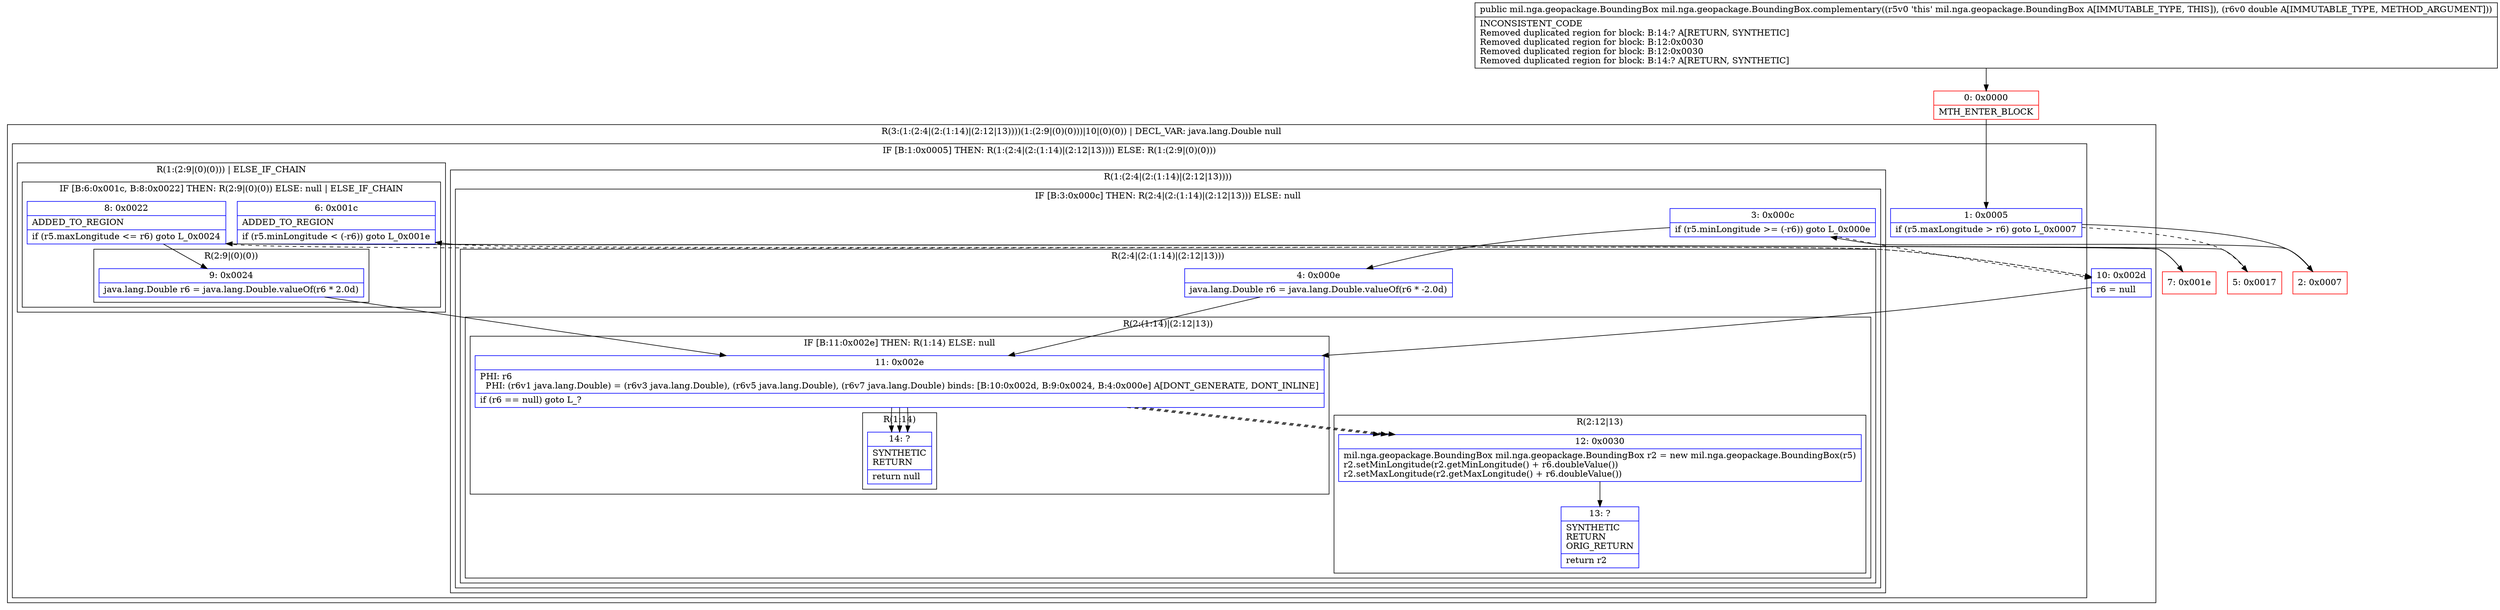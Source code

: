 digraph "CFG formil.nga.geopackage.BoundingBox.complementary(D)Lmil\/nga\/geopackage\/BoundingBox;" {
subgraph cluster_Region_119745560 {
label = "R(3:(1:(2:4|(2:(1:14)|(2:12|13))))(1:(2:9|(0)(0)))|10|(0)(0)) | DECL_VAR: java.lang.Double null\l";
node [shape=record,color=blue];
subgraph cluster_IfRegion_632228922 {
label = "IF [B:1:0x0005] THEN: R(1:(2:4|(2:(1:14)|(2:12|13)))) ELSE: R(1:(2:9|(0)(0)))";
node [shape=record,color=blue];
Node_1 [shape=record,label="{1\:\ 0x0005|if (r5.maxLongitude \> r6) goto L_0x0007\l}"];
subgraph cluster_Region_1362080523 {
label = "R(1:(2:4|(2:(1:14)|(2:12|13))))";
node [shape=record,color=blue];
subgraph cluster_IfRegion_301375872 {
label = "IF [B:3:0x000c] THEN: R(2:4|(2:(1:14)|(2:12|13))) ELSE: null";
node [shape=record,color=blue];
Node_3 [shape=record,label="{3\:\ 0x000c|if (r5.minLongitude \>= (\-r6)) goto L_0x000e\l}"];
subgraph cluster_Region_910110660 {
label = "R(2:4|(2:(1:14)|(2:12|13)))";
node [shape=record,color=blue];
Node_4 [shape=record,label="{4\:\ 0x000e|java.lang.Double r6 = java.lang.Double.valueOf(r6 * \-2.0d)\l}"];
subgraph cluster_Region_434273819 {
label = "R(2:(1:14)|(2:12|13))";
node [shape=record,color=blue];
subgraph cluster_IfRegion_1156677569 {
label = "IF [B:11:0x002e] THEN: R(1:14) ELSE: null";
node [shape=record,color=blue];
Node_11 [shape=record,label="{11\:\ 0x002e|PHI: r6 \l  PHI: (r6v1 java.lang.Double) = (r6v3 java.lang.Double), (r6v5 java.lang.Double), (r6v7 java.lang.Double) binds: [B:10:0x002d, B:9:0x0024, B:4:0x000e] A[DONT_GENERATE, DONT_INLINE]\l|if (r6 == null) goto L_?\l}"];
subgraph cluster_Region_1751788479 {
label = "R(1:14)";
node [shape=record,color=blue];
Node_14 [shape=record,label="{14\:\ ?|SYNTHETIC\lRETURN\l|return null\l}"];
}
}
subgraph cluster_Region_1515447833 {
label = "R(2:12|13)";
node [shape=record,color=blue];
Node_12 [shape=record,label="{12\:\ 0x0030|mil.nga.geopackage.BoundingBox mil.nga.geopackage.BoundingBox r2 = new mil.nga.geopackage.BoundingBox(r5)\lr2.setMinLongitude(r2.getMinLongitude() + r6.doubleValue())\lr2.setMaxLongitude(r2.getMaxLongitude() + r6.doubleValue())\l}"];
Node_13 [shape=record,label="{13\:\ ?|SYNTHETIC\lRETURN\lORIG_RETURN\l|return r2\l}"];
}
}
}
}
}
subgraph cluster_Region_1278508435 {
label = "R(1:(2:9|(0)(0))) | ELSE_IF_CHAIN\l";
node [shape=record,color=blue];
subgraph cluster_IfRegion_1185730728 {
label = "IF [B:6:0x001c, B:8:0x0022] THEN: R(2:9|(0)(0)) ELSE: null | ELSE_IF_CHAIN\l";
node [shape=record,color=blue];
Node_6 [shape=record,label="{6\:\ 0x001c|ADDED_TO_REGION\l|if (r5.minLongitude \< (\-r6)) goto L_0x001e\l}"];
Node_8 [shape=record,label="{8\:\ 0x0022|ADDED_TO_REGION\l|if (r5.maxLongitude \<= r6) goto L_0x0024\l}"];
subgraph cluster_Region_365666970 {
label = "R(2:9|(0)(0))";
node [shape=record,color=blue];
Node_9 [shape=record,label="{9\:\ 0x0024|java.lang.Double r6 = java.lang.Double.valueOf(r6 * 2.0d)\l}"];
subgraph cluster_IfRegion_158113995 {
label = "IF [B:11:0x002e] THEN: R(0) ELSE: R(0)";
node [shape=record,color=blue];
Node_11 [shape=record,label="{11\:\ 0x002e|PHI: r6 \l  PHI: (r6v1 java.lang.Double) = (r6v3 java.lang.Double), (r6v5 java.lang.Double), (r6v7 java.lang.Double) binds: [B:10:0x002d, B:9:0x0024, B:4:0x000e] A[DONT_GENERATE, DONT_INLINE]\l|if (r6 == null) goto L_?\l}"];
subgraph cluster_Region_811750794 {
label = "R(0)";
node [shape=record,color=blue];
}
subgraph cluster_Region_1607827184 {
label = "R(0)";
node [shape=record,color=blue];
}
}
}
}
}
}
Node_10 [shape=record,label="{10\:\ 0x002d|r6 = null\l}"];
subgraph cluster_IfRegion_2145180722 {
label = "IF [B:11:0x002e] THEN: R(0) ELSE: R(0)";
node [shape=record,color=blue];
Node_11 [shape=record,label="{11\:\ 0x002e|PHI: r6 \l  PHI: (r6v1 java.lang.Double) = (r6v3 java.lang.Double), (r6v5 java.lang.Double), (r6v7 java.lang.Double) binds: [B:10:0x002d, B:9:0x0024, B:4:0x000e] A[DONT_GENERATE, DONT_INLINE]\l|if (r6 == null) goto L_?\l}"];
subgraph cluster_Region_324686330 {
label = "R(0)";
node [shape=record,color=blue];
}
subgraph cluster_Region_825661470 {
label = "R(0)";
node [shape=record,color=blue];
}
}
}
Node_0 [shape=record,color=red,label="{0\:\ 0x0000|MTH_ENTER_BLOCK\l}"];
Node_2 [shape=record,color=red,label="{2\:\ 0x0007}"];
Node_5 [shape=record,color=red,label="{5\:\ 0x0017}"];
Node_7 [shape=record,color=red,label="{7\:\ 0x001e}"];
MethodNode[shape=record,label="{public mil.nga.geopackage.BoundingBox mil.nga.geopackage.BoundingBox.complementary((r5v0 'this' mil.nga.geopackage.BoundingBox A[IMMUTABLE_TYPE, THIS]), (r6v0 double A[IMMUTABLE_TYPE, METHOD_ARGUMENT]))  | INCONSISTENT_CODE\lRemoved duplicated region for block: B:14:? A[RETURN, SYNTHETIC]\lRemoved duplicated region for block: B:12:0x0030 \lRemoved duplicated region for block: B:12:0x0030 \lRemoved duplicated region for block: B:14:? A[RETURN, SYNTHETIC]\l}"];
MethodNode -> Node_0;
Node_1 -> Node_2;
Node_1 -> Node_5[style=dashed];
Node_3 -> Node_4;
Node_3 -> Node_10[style=dashed];
Node_4 -> Node_11;
Node_11 -> Node_12[style=dashed];
Node_11 -> Node_14;
Node_12 -> Node_13;
Node_6 -> Node_7;
Node_6 -> Node_10[style=dashed];
Node_8 -> Node_9;
Node_8 -> Node_10[style=dashed];
Node_9 -> Node_11;
Node_11 -> Node_12[style=dashed];
Node_11 -> Node_14;
Node_10 -> Node_11;
Node_11 -> Node_12[style=dashed];
Node_11 -> Node_14;
Node_0 -> Node_1;
Node_2 -> Node_3;
Node_5 -> Node_6;
Node_7 -> Node_8;
}


